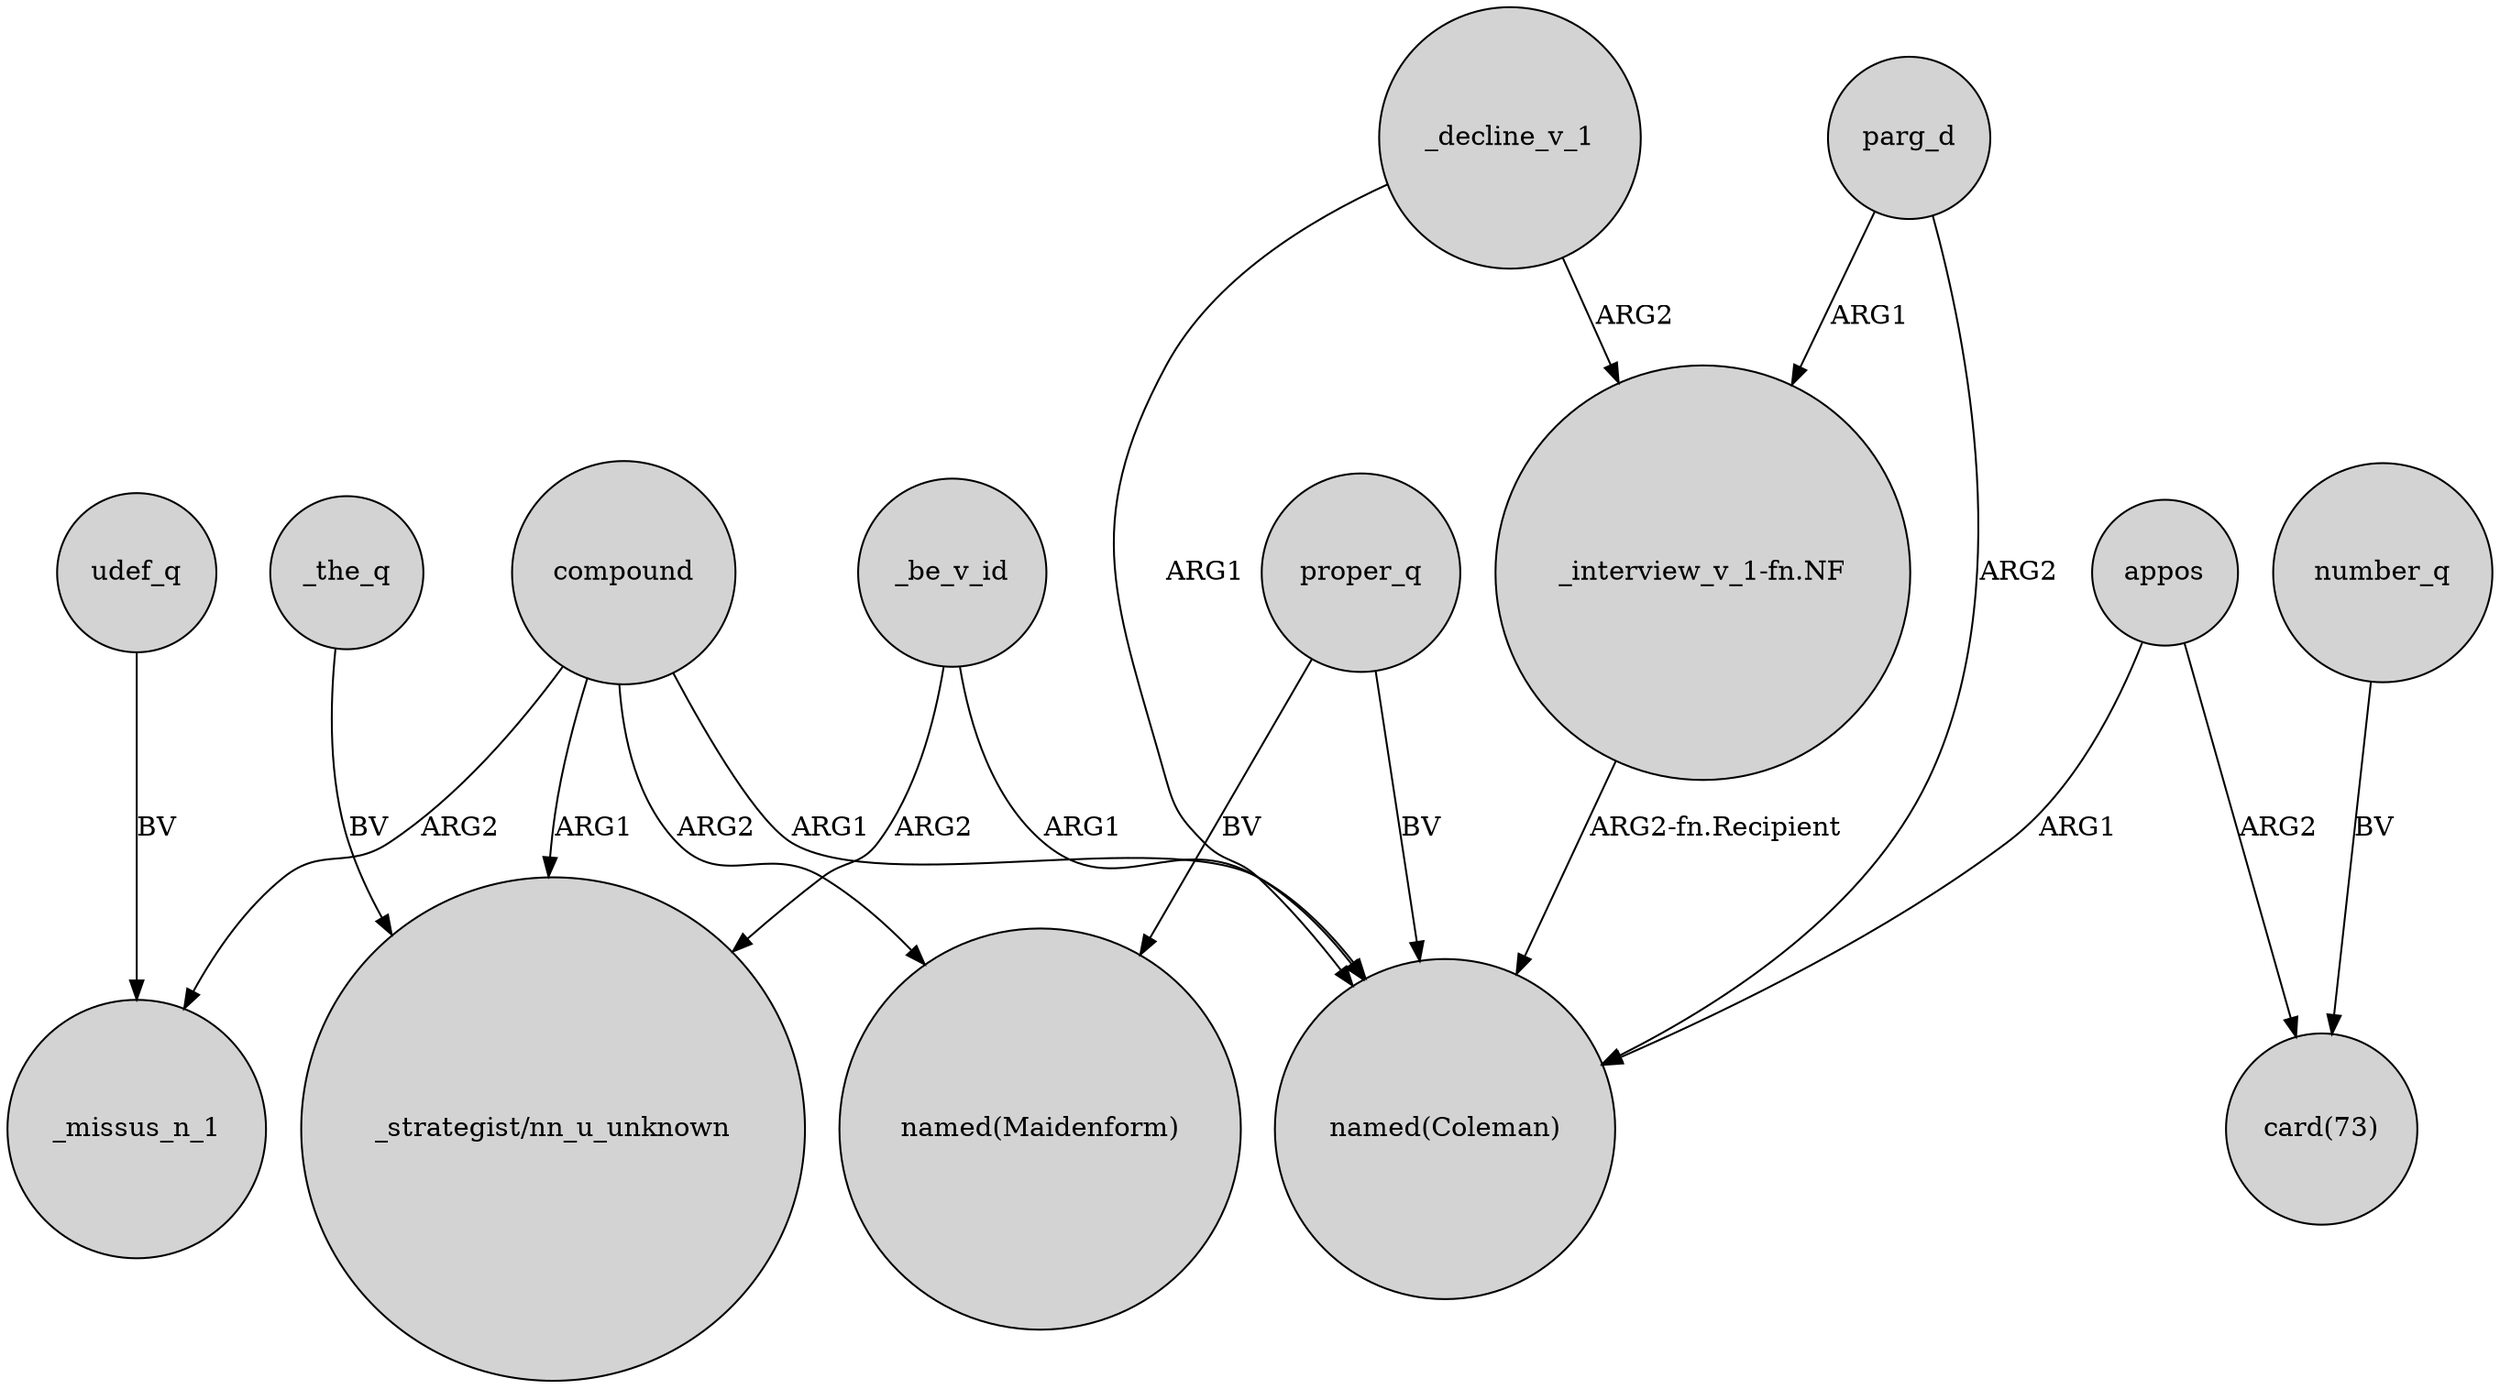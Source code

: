 digraph {
	node [shape=circle style=filled]
	compound -> _missus_n_1 [label=ARG2]
	parg_d -> "_interview_v_1-fn.NF" [label=ARG1]
	_be_v_id -> "named(Coleman)" [label=ARG1]
	_be_v_id -> "_strategist/nn_u_unknown" [label=ARG2]
	_decline_v_1 -> "named(Coleman)" [label=ARG1]
	proper_q -> "named(Maidenform)" [label=BV]
	_decline_v_1 -> "_interview_v_1-fn.NF" [label=ARG2]
	appos -> "card(73)" [label=ARG2]
	"_interview_v_1-fn.NF" -> "named(Coleman)" [label="ARG2-fn.Recipient"]
	udef_q -> _missus_n_1 [label=BV]
	_the_q -> "_strategist/nn_u_unknown" [label=BV]
	compound -> "named(Maidenform)" [label=ARG2]
	proper_q -> "named(Coleman)" [label=BV]
	number_q -> "card(73)" [label=BV]
	compound -> "named(Coleman)" [label=ARG1]
	compound -> "_strategist/nn_u_unknown" [label=ARG1]
	appos -> "named(Coleman)" [label=ARG1]
	parg_d -> "named(Coleman)" [label=ARG2]
}
